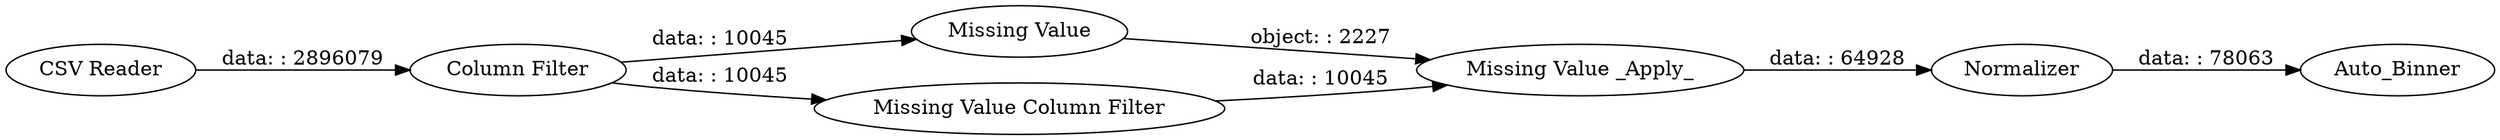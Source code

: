 digraph {
	"-7334171048188197676_8" [label=Normalizer]
	"-7334171048188197676_5" [label="Missing Value _Apply_"]
	"-7334171048188197676_3" [label="Missing Value"]
	"-7334171048188197676_6" [label=Auto_Binner]
	"-7334171048188197676_4" [label="Missing Value Column Filter"]
	"-7334171048188197676_2" [label="CSV Reader"]
	"-7334171048188197676_7" [label="Column Filter"]
	"-7334171048188197676_5" -> "-7334171048188197676_8" [label="data: : 64928"]
	"-7334171048188197676_7" -> "-7334171048188197676_3" [label="data: : 10045"]
	"-7334171048188197676_4" -> "-7334171048188197676_5" [label="data: : 10045"]
	"-7334171048188197676_2" -> "-7334171048188197676_7" [label="data: : 2896079"]
	"-7334171048188197676_3" -> "-7334171048188197676_5" [label="object: : 2227"]
	"-7334171048188197676_8" -> "-7334171048188197676_6" [label="data: : 78063"]
	"-7334171048188197676_7" -> "-7334171048188197676_4" [label="data: : 10045"]
	rankdir=LR
}

